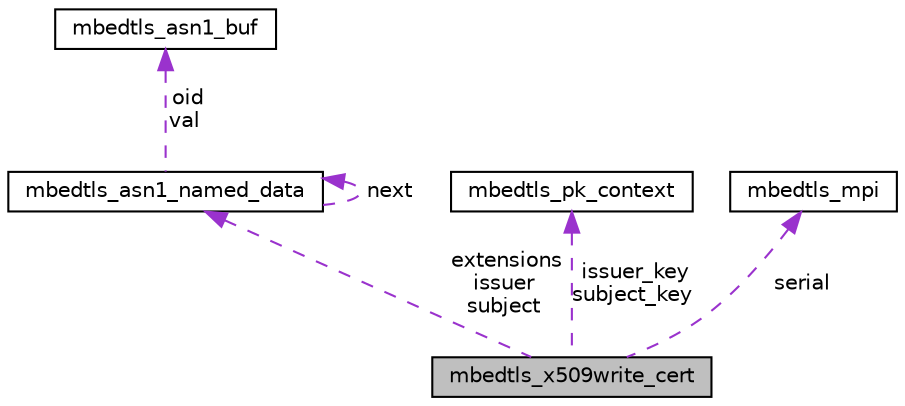 digraph "mbedtls_x509write_cert"
{
  bgcolor="transparent";
  edge [fontname="Helvetica",fontsize="10",labelfontname="Helvetica",labelfontsize="10"];
  node [fontname="Helvetica",fontsize="10",shape=record];
  Node1 [label="mbedtls_x509write_cert",height=0.2,width=0.4,color="black", fillcolor="grey75", style="filled", fontcolor="black"];
  Node2 -> Node1 [dir="back",color="darkorchid3",fontsize="10",style="dashed",label=" extensions\nissuer\nsubject" ,fontname="Helvetica"];
  Node2 [label="mbedtls_asn1_named_data",height=0.2,width=0.4,color="black",URL="$structmbedtls__asn1__named__data.html"];
  Node2 -> Node2 [dir="back",color="darkorchid3",fontsize="10",style="dashed",label=" next" ,fontname="Helvetica"];
  Node3 -> Node2 [dir="back",color="darkorchid3",fontsize="10",style="dashed",label=" oid\nval" ,fontname="Helvetica"];
  Node3 [label="mbedtls_asn1_buf",height=0.2,width=0.4,color="black",URL="$structmbedtls__asn1__buf.html"];
  Node4 -> Node1 [dir="back",color="darkorchid3",fontsize="10",style="dashed",label=" issuer_key\nsubject_key" ,fontname="Helvetica"];
  Node4 [label="mbedtls_pk_context",height=0.2,width=0.4,color="black",URL="$structmbedtls__pk__context.html",tooltip="Public key container. "];
  Node5 -> Node1 [dir="back",color="darkorchid3",fontsize="10",style="dashed",label=" serial" ,fontname="Helvetica"];
  Node5 [label="mbedtls_mpi",height=0.2,width=0.4,color="black",URL="$structmbedtls__mpi.html",tooltip="MPI structure. "];
}

